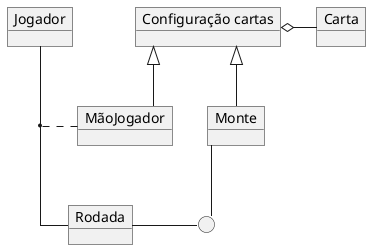 @startuml mod07ima01
skinparam Linetype ortho
object "Configuração cartas" as co
object "Carta" as ca
object "Jogador" as jo
object "MãoJogador" as mã
object "Monte" as mo
object "Rodada" as ro
circle " " as p1
co o-right- ca
mã -up-|> co
mo -up-|> co
jo -down- ro
(jo,ro) .. mã
ro -right- p1
p1 -up- mo

@enduml